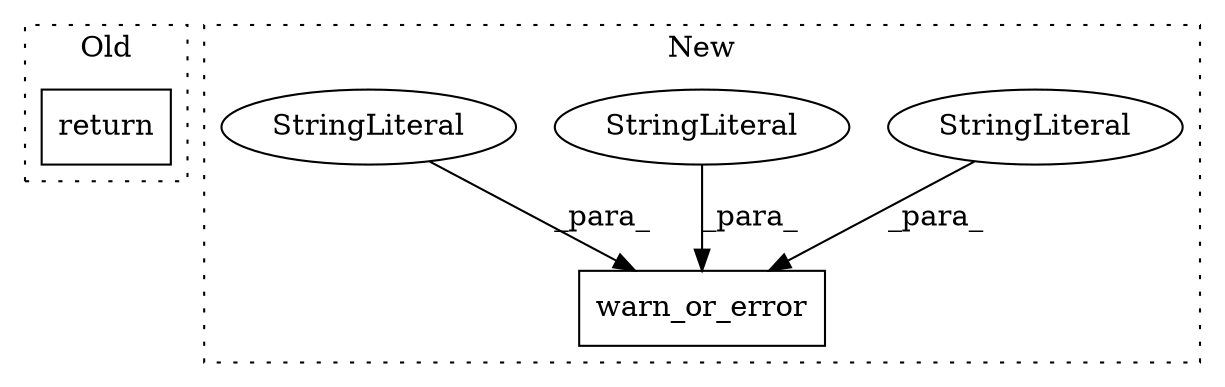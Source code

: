 digraph G {
subgraph cluster0 {
1 [label="return" a="41" s="416" l="7" shape="box"];
label = "Old";
style="dotted";
}
subgraph cluster1 {
2 [label="warn_or_error" a="32" s="1594,1890" l="14,1" shape="box"];
3 [label="StringLiteral" a="45" s="1622" l="28" shape="ellipse"];
4 [label="StringLiteral" a="45" s="1651" l="239" shape="ellipse"];
5 [label="StringLiteral" a="45" s="1608" l="13" shape="ellipse"];
label = "New";
style="dotted";
}
3 -> 2 [label="_para_"];
4 -> 2 [label="_para_"];
5 -> 2 [label="_para_"];
}